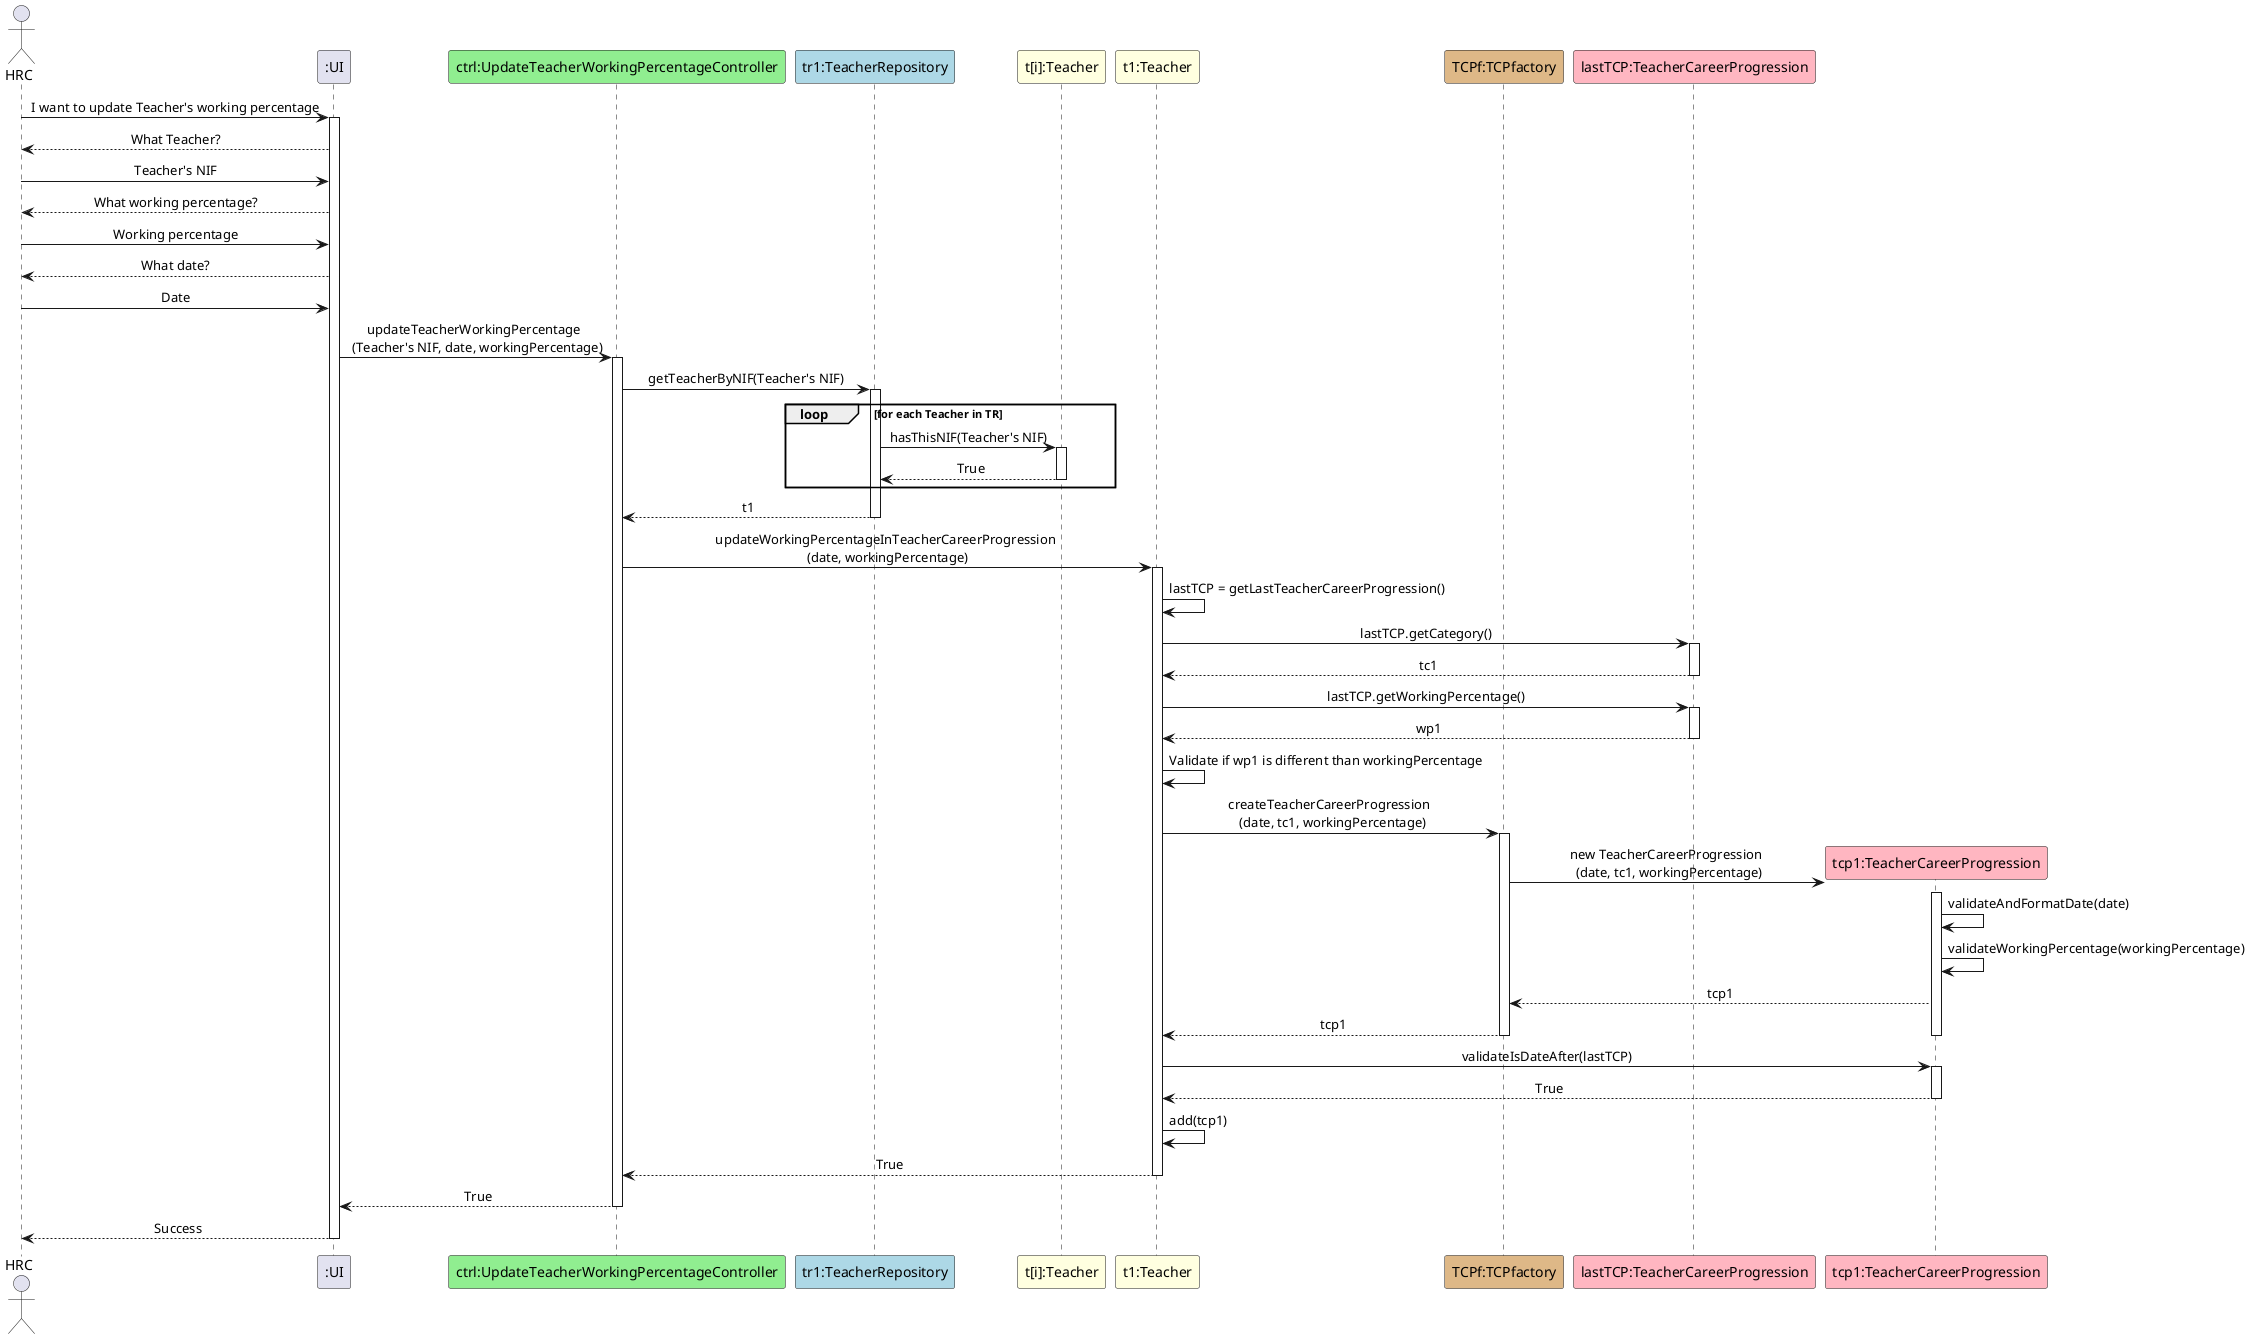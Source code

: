 @startuml
skinparam sequenceMessageAlign center

actor HRC
participant ":UI" as UI
participant "ctrl:UpdateTeacherWorkingPercentageController" as Controller #lightgreen
participant "tr1:TeacherRepository" as TR #lightblue
participant "t[i]:Teacher" as Teacher #lightyellow
participant "t1:Teacher" as t1Teacher #lightyellow
participant "TCPf:TCPfactory" as TCPf #burlywood
participant "lastTCP:TeacherCareerProgression" as TCP #lightpink
participant "tcp1:TeacherCareerProgression" as TCP1 #lightpink

HRC -> UI : I want to update Teacher's working percentage
activate UI
UI --> HRC: What Teacher?
HRC -> UI: Teacher's NIF
UI --> HRC: What working percentage?
HRC -> UI: Working percentage
UI --> HRC: What date?
HRC -> UI: Date
UI -> Controller : updateTeacherWorkingPercentage \n (Teacher's NIF, date, workingPercentage)
activate Controller

Controller -> TR : getTeacherByNIF(Teacher's NIF)
activate TR

loop for each Teacher in TR
    TR -> Teacher : hasThisNIF(Teacher's NIF)
    activate Teacher
    Teacher --> TR : True
    deactivate Teacher
end

TR --> Controller : t1
deactivate TR


Controller -> t1Teacher : updateWorkingPercentageInTeacherCareerProgression \n(date, workingPercentage)
activate t1Teacher
t1Teacher -> t1Teacher : lastTCP = getLastTeacherCareerProgression()
t1Teacher -> TCP : lastTCP.getCategory()
activate TCP
TCP --> t1Teacher : tc1
deactivate TCP
t1Teacher -> TCP : lastTCP.getWorkingPercentage()
activate TCP
TCP --> t1Teacher : wp1
deactivate TCP
t1Teacher -> t1Teacher : Validate if wp1 is different than workingPercentage
t1Teacher -> TCPf : createTeacherCareerProgression \n (date, tc1, workingPercentage)
activate TCPf
TCPf -> TCP1** : new TeacherCareerProgression \n (date, tc1, workingPercentage)
activate TCP1
TCP1 -> TCP1 : validateAndFormatDate(date)
TCP1 -> TCP1 : validateWorkingPercentage(workingPercentage)
TCP1 --> TCPf : tcp1
TCPf --> t1Teacher : tcp1
deactivate TCPf
deactivate TCP1
t1Teacher -> TCP1 : validateIsDateAfter(lastTCP)
activate TCP1
TCP1 --> t1Teacher : True
deactivate TCP1
t1Teacher -> t1Teacher : add(tcp1)

t1Teacher --> Controller : True
deactivate t1Teacher

Controller --> UI : True
deactivate Controller
UI --> HRC : Success
deactivate UI

@enduml